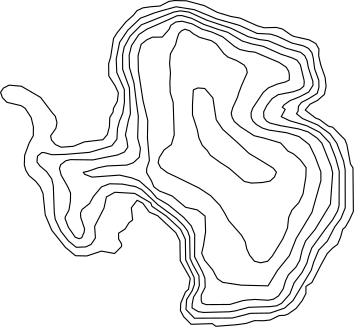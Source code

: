 <?xml version="1.0"?>
<!DOCTYPE ipe SYSTEM "ipe.dtd">
<ipe version="70218" creator="Ipe 7.2.20">
<info created="D:20200507141501" modified="D:20210616105201"/>
<ipestyle name="basic">
<symbol name="arrow/arc(spx)">
<path stroke="sym-stroke" fill="sym-stroke" pen="sym-pen">
0 0 m
-1 0.333 l
-1 -0.333 l
h
</path>
</symbol>
<symbol name="arrow/farc(spx)">
<path stroke="sym-stroke" fill="white" pen="sym-pen">
0 0 m
-1 0.333 l
-1 -0.333 l
h
</path>
</symbol>
<symbol name="arrow/ptarc(spx)">
<path stroke="sym-stroke" fill="sym-stroke" pen="sym-pen">
0 0 m
-1 0.333 l
-0.8 0 l
-1 -0.333 l
h
</path>
</symbol>
<symbol name="arrow/fptarc(spx)">
<path stroke="sym-stroke" fill="white" pen="sym-pen">
0 0 m
-1 0.333 l
-0.8 0 l
-1 -0.333 l
h
</path>
</symbol>
<symbol name="mark/circle(sx)" transformations="translations">
<path fill="sym-stroke">
0.6 0 0 0.6 0 0 e
0.4 0 0 0.4 0 0 e
</path>
</symbol>
<symbol name="mark/disk(sx)" transformations="translations">
<path fill="sym-stroke">
0.6 0 0 0.6 0 0 e
</path>
</symbol>
<symbol name="mark/fdisk(sfx)" transformations="translations">
<group>
<path fill="sym-fill">
0.5 0 0 0.5 0 0 e
</path>
<path fill="sym-stroke" fillrule="eofill">
0.6 0 0 0.6 0 0 e
0.4 0 0 0.4 0 0 e
</path>
</group>
</symbol>
<symbol name="mark/box(sx)" transformations="translations">
<path fill="sym-stroke" fillrule="eofill">
-0.6 -0.6 m
0.6 -0.6 l
0.6 0.6 l
-0.6 0.6 l
h
-0.4 -0.4 m
0.4 -0.4 l
0.4 0.4 l
-0.4 0.4 l
h
</path>
</symbol>
<symbol name="mark/square(sx)" transformations="translations">
<path fill="sym-stroke">
-0.6 -0.6 m
0.6 -0.6 l
0.6 0.6 l
-0.6 0.6 l
h
</path>
</symbol>
<symbol name="mark/fsquare(sfx)" transformations="translations">
<group>
<path fill="sym-fill">
-0.5 -0.5 m
0.5 -0.5 l
0.5 0.5 l
-0.5 0.5 l
h
</path>
<path fill="sym-stroke" fillrule="eofill">
-0.6 -0.6 m
0.6 -0.6 l
0.6 0.6 l
-0.6 0.6 l
h
-0.4 -0.4 m
0.4 -0.4 l
0.4 0.4 l
-0.4 0.4 l
h
</path>
</group>
</symbol>
<symbol name="mark/cross(sx)" transformations="translations">
<group>
<path fill="sym-stroke">
-0.43 -0.57 m
0.57 0.43 l
0.43 0.57 l
-0.57 -0.43 l
h
</path>
<path fill="sym-stroke">
-0.43 0.57 m
0.57 -0.43 l
0.43 -0.57 l
-0.57 0.43 l
h
</path>
</group>
</symbol>
<symbol name="arrow/fnormal(spx)">
<path stroke="sym-stroke" fill="white" pen="sym-pen">
0 0 m
-1 0.333 l
-1 -0.333 l
h
</path>
</symbol>
<symbol name="arrow/pointed(spx)">
<path stroke="sym-stroke" fill="sym-stroke" pen="sym-pen">
0 0 m
-1 0.333 l
-0.8 0 l
-1 -0.333 l
h
</path>
</symbol>
<symbol name="arrow/fpointed(spx)">
<path stroke="sym-stroke" fill="white" pen="sym-pen">
0 0 m
-1 0.333 l
-0.8 0 l
-1 -0.333 l
h
</path>
</symbol>
<symbol name="arrow/linear(spx)">
<path stroke="sym-stroke" pen="sym-pen">
-1 0.333 m
0 0 l
-1 -0.333 l
</path>
</symbol>
<symbol name="arrow/fdouble(spx)">
<path stroke="sym-stroke" fill="white" pen="sym-pen">
0 0 m
-1 0.333 l
-1 -0.333 l
h
-1 0 m
-2 0.333 l
-2 -0.333 l
h
</path>
</symbol>
<symbol name="arrow/double(spx)">
<path stroke="sym-stroke" fill="sym-stroke" pen="sym-pen">
0 0 m
-1 0.333 l
-1 -0.333 l
h
-1 0 m
-2 0.333 l
-2 -0.333 l
h
</path>
</symbol>
<pen name="fat" value="1.2"/>
<pen name="heavier" value="0.8"/>
<pen name="ultrafat" value="2"/>
<symbolsize name="large" value="5"/>
<symbolsize name="small" value="2"/>
<symbolsize name="tiny" value="1.1"/>
<arrowsize name="large" value="10"/>
<arrowsize name="small" value="5"/>
<arrowsize name="tiny" value="3"/>
<color name="red" value="1 0 0"/>
<color name="blue" value="0 0 1"/>
<color name="brown" value="0.647 0.165 0.165"/>
<color name="darkblue" value="0 0 0.545"/>
<color name="darkcyan" value="0 0.545 0.545"/>
<color name="darkgray" value="0.663"/>
<color name="darkgreen" value="0 0.392 0"/>
<color name="darkmagenta" value="0.545 0 0.545"/>
<color name="darkorange" value="1 0.549 0"/>
<color name="darkred" value="0.545 0 0"/>
<color name="gold" value="1 0.843 0"/>
<color name="gray" value="0.745"/>
<color name="green" value="0 1 0"/>
<color name="lightblue" value="0.678 0.847 0.902"/>
<color name="lightcyan" value="0.878 1 1"/>
<color name="lightgray" value="0.827"/>
<color name="lightgreen" value="0.565 0.933 0.565"/>
<color name="lightyellow" value="1 1 0.878"/>
<color name="navy" value="0 0 0.502"/>
<color name="orange" value="1 0.647 0"/>
<color name="pink" value="1 0.753 0.796"/>
<color name="purple" value="0.627 0.125 0.941"/>
<color name="seagreen" value="0.18 0.545 0.341"/>
<color name="turquoise" value="0.251 0.878 0.816"/>
<color name="violet" value="0.933 0.51 0.933"/>
<color name="yellow" value="1 1 0"/>
<dashstyle name="dotted" value="[1 3] 0"/>
<dashstyle name="dash dot dotted" value="[4 2 1 2 1 2] 0"/>
<dashstyle name="dash dotted" value="[4 2 1 2] 0"/>
<dashstyle name="dashed" value="[4] 0"/>
<textsize name="large" value="\large"/>
<textsize name="small" value="\small"/>
<textsize name="tiny" value="\tiny"/>
<textsize name="Huge" value="\Huge"/>
<textsize name="LARGE" value="\LARGE"/>
<textsize name="Large" value="\Large"/>
<textsize name="footnote" value="\footnotesize"/>
<textsize name="huge" value="\huge"/>
<textstyle name="center" begin="\begin{center}" end="\end{center}"/>
<textstyle name="item" begin="\begin{itemize}\item{}" end="\end{itemize}"/>
<textstyle name="itemize" begin="\begin{itemize}" end="\end{itemize}"/>
<gridsize name="10 pts (~3.5 mm)" value="10"/>
<gridsize name="14 pts (~5 mm)" value="14"/>
<gridsize name="16 pts (~6 mm)" value="16"/>
<gridsize name="20 pts (~7 mm)" value="20"/>
<gridsize name="28 pts (~10 mm)" value="28"/>
<gridsize name="32 pts (~12 mm)" value="32"/>
<gridsize name="4 pts" value="4"/>
<gridsize name="56 pts (~20 mm)" value="56"/>
<gridsize name="8 pts (~3 mm)" value="8"/>
<anglesize name="22.5 deg" value="22.5"/>
<anglesize name="30 deg" value="30"/>
<anglesize name="45 deg" value="45"/>
<anglesize name="60 deg" value="60"/>
<anglesize name="90 deg" value="90"/>
<opacity name="10%" value="0.1"/>
<opacity name="30%" value="0.3"/>
<opacity name="50%" value="0.5"/>
<opacity name="75%" value="0.75"/>
<tiling name="falling" angle="-60" step="4" width="1"/>
<tiling name="rising" angle="30" step="4" width="1"/>
</ipestyle>
<page>
<layer name="alpha"/>
<view layers="alpha" active="alpha"/>
<path layer="alpha" matrix="0.263283 0 0 0.263283 43.0437 529.829" stroke="black">
415.162 204.581 m
402.228 202.776 l
374.107 200.647 l
369.065 204.288 l
340.272 203.392 l
330.188 213.587 l
325.595 222.102 l
326.043 232.185 l
332.541 247.59 l
336.686 251.399 l
339.039 266.188 l
325.371 290.276 l
324.923 317.5 l
319.321 328.648 l
294.337 351.951 l
283.133 356.713 l
274.17 368.925 l
266.44 372.958 l
258.485 362.651 l
260.278 346.07 l
255.236 342.148 l
250.083 333.746 l
241.008 327.92 l
241.12 319.965 l
245.153 313.243 l
245.153 309.77 l
235.63 300.191 l
217.592 303.44 l
197.65 296.83 l
182.077 297.166 l
168.296 308.65 l
149.698 331.953 l
140.735 353.072 l
137.71 382.257 l
133.789 391.276 l
127.963 398.671 l
118.44 406.849 l
114.295 413.795 l
112.166 421.19 l
112.614 434.466 l
118.888 451.496 l
124.49 461.355 l
124.602 473.287 l
121.577 485.947 l
113.287 498.719 l
108.021 502.248 l
88.3026 506.953 l
82.2526 513.227 l
79.6758 520.51 l
83.485 526.336 l
91.4396 530.369 l
108.133 528.912 l
134.461 513.563 l
149.922 493.173 l
154.628 487.683 l
156.869 479.056 l
155.412 471.55 l
148.13 461.019 l
149.25 455.473 l
154.74 449.087 l
162.582 445.502 l
179.164 446.734 l
194.177 452.784 l
219.609 455.753 l
225.659 462.755 l
228.572 473.735 l
229.02 486.171 l
233.613 493.845 l
233.949 498.439 l
239.215 507.962 l
240.784 519.781 l
236.526 529.193 l
227.675 542.973 l
227.451 559.61 l
230.252 569.133 l
234.173 594.285 l
239.103 602.072 l
251.315 617.085 l
261.286 625.992 l
266.104 632.154 l
274.394 636.075 l
285.15 637.587 l
297.698 638.596 l
309.91 644.87 l
317.304 646.046 l
333.774 645.71 l
358.421 639.044 l
376.235 629.801 l
394.609 624.311 l
407.157 622.07 l
430.461 611.651 l
439.984 608.85 l
456.565 609.298 l
465.08 607.17 l
476.956 598.879 l
480.765 596.974 l
501.379 592.381 l
510.79 587.227 l
515.048 579.721 l
514.6 570.758 l
517.513 557.93 l
523.451 541.012 l
524.795 528.688 l
522.554 517.821 l
513.143 509.53 l
502.836 504.321 l
496.226 496.366 l
510.23 485.498 l
515.832 483.37 l
527.82 474.407 l
533.87 472.838 l
543.841 462.587 l
550.451 455.977 l
553.252 448.919 l
558.07 422.758 l
561.543 417.269 l
562.103 357.777 l
556.613 345.958 l
551.123 336.322 l
547.538 333.297 l
544.625 322.654 l
540.48 312.739 l
533.422 307.361 l
526.363 300.079 l
518.073 285.122 l
505.413 260.586 l
497.234 255.152 l
497.234 245.517 l
492.192 235.826 l
483.79 225.071 l
472.698 217.34 l
468.105 215.66 l
460.71 215.324 l
448.386 209.274 l
439.648 208.265 l
426.875 208.377 l
416 204.788 l
h
</path>
<path matrix="0.263283 0 0 0.263283 43.0437 529.829" stroke="black">
415.005 216.648 m
396.575 211.978 l
344.796 211.696 l
333.195 223.626 l
334.067 237.137 l
341.652 249.231 l
344.836 257.986 l
344.358 267.378 l
332.778 291.574 l
332.34 319.709 l
325.813 333.24 l
306.313 351.387 l
286.734 364.678 l
285.063 369.374 l
263.095 382.348 l
236.034 383.9 l
224.414 377.532 l
221.151 362.33 l
208.297 337.219 l
209.411 321.5 l
203.362 312.506 l
195.96 309.163 l
183.066 308.686 l
172.56 317.282 l
162.214 330.494 l
154.414 347.049 l
153.14 356.202 l
151.827 392.416 l
149.678 402.126 l
142.674 412.075 l
133.441 419.954 l
129.462 425.367 l
130.178 433.286 l
136.068 438.221 l
139.729 438.061 l
149.758 435.276 l
167.666 435.674 l
201.293 438.499 l
231.856 447.493 l
238.78 456.447 l
239.576 471.052 l
242.203 481.2 l
246.819 492.144 l
249.048 506.868 l
248.888 524.577 l
238.621 547.539 l
237.825 566.124 l
242.521 589.086 l
253.704 605.561 l
270.816 621.877 l
289.918 629.12 l
303.05 633.02 l
319.764 637.557 l
344.597 633.577 l
375.239 620.962 l
406.121 612.167 l
430.396 601.104 l
448.901 600.149 l
457.965 597.357 l
478.025 587.948 l
493.831 584.076 l
500.655 580.664 l
505.338 574.929 l
507.262 567.306 l
509.222 552.278 l
514.83 536.996 l
515.011 527.558 l
512.779 519.228 l
500.365 511.496 l
491.145 506.814 l
487.007 501.478 l
486.535 494.98 l
484.284 491.35 l
492.659 484.621 l
513.408 475.896 l
529.96 464.013 l
539.439 451.021 l
548.682 426.546 l
550.875 414.969 l
550.969 362.6 l
545.027 347.934 l
536.586 336.569 l
526.447 317.069 l
514.658 304.761 l
507.891 288.492 l
504.448 277.268 l
479.478 235.722 l
467.877 225.489 l
448.213 218.769 l
421.238 218.368 l
416 217.011 l
h
</path>
<path matrix="0.263283 0 0 0.263283 43.0437 529.829" stroke="black">
415.083 225.481 m
400.141 221.593 l
392.422 220.49 l
357.256 219.571 l
349.966 220.704 l
341.511 225.789 l
341.695 231.18 l
343.563 240.615 l
349.384 249.958 l
351.528 256.636 l
350.915 269.838 l
342.583 285.001 l
338.785 293.578 l
338.264 322.771 l
335.354 330.98 l
330.208 338.087 l
320.099 348.257 l
294.613 367.065 l
272.925 387.374 l
264.594 391.51 l
246.398 395.063 l
228.876 395.522 l
217.696 391.356 l
206.668 378.154 l
201.277 368.444 l
191.168 360.449 l
188.963 355.272 l
189.33 349.39 l
194.599 333.86 l
193.925 329.234 l
190.555 321.576 l
187.125 320.473 l
181.611 322.495 l
179.65 325.558 l
172.452 336.004 l
167.857 347.951 l
168.224 350.462 l
173.187 359.468 l
175.209 371.874 l
175.392 382.841 l
171.288 392.061 l
162.496 407.408 l
160.168 416.597 l
161.975 421.682 l
168.898 427.012 l
175.27 428.544 l
205.902 428.146 l
224.281 431.914 l
239.598 434.854 l
249.094 439.02 l
253.75 445.698 l
252.218 456.021 l
250.38 462.209 l
254.577 482.426 l
257.242 491.218 l
255.833 526.659 l
246.612 552.053 l
246.52 571.688 l
248.726 582.348 l
256.874 597.42 l
272.252 612.889 l
298.166 623.212 l
316.607 630.349 l
325.735 631.973 l
337.376 630.257 l
362.127 619.015 l
394.597 608.263 l
418.367 596.592 l
433.5 592.733 l
445.508 591.201 l
470.381 580.756 l
489.894 575.272 l
495.652 570.555 l
498.9 563.571 l
500.492 554.626 l
502.698 547.826 l
506.619 535.818 l
506.895 530.121 l
500.891 520.87 l
488.362 514.345 l
475.68 509.321 l
467.655 503.685 l
464.836 500.315 l
468.88 497.252 l
463.458 487.266 l
474.731 481.813 l
498.593 474.768 l
516.176 465.823 l
529.838 451.365 l
537.802 430.995 l
542.765 412.799 l
542.55 365.87 l
540.59 358.396 l
533.636 346.113 l
524.814 334.84 l
505.148 307.73 l
500.983 296.121 l
498.532 286.992 l
491.885 274.28 l
481.133 260.189 l
475.251 244.812 l
464.04 232.161 l
457.362 228.669 l
448.356 227.566 l
419.164 226.616 l
416 225.781 l
h
</path>
<path matrix="0.263283 0 0 0.263283 43.0437 529.829" stroke="black">
415.005 236.286 m
410.642 235.661 l
393.1 230.496 l
360.942 230.29 l
355.255 232.254 l
354.015 236.08 l
354.118 243.422 l
359.495 254.175 l
359.081 266.48 l
355.669 275.062 l
344.967 295.845 l
345.174 326.245 l
340.417 337.981 l
330.181 349.458 l
308.777 367.037 l
293.422 375.929 l
285.047 385.752 l
269.536 399.401 l
258.886 403.64 l
242.446 407.363 l
204.756 404.623 l
194.83 408.448 l
192.658 411.24 l
198.552 412.378 l
213.132 417.444 l
225.54 419.926 l
252.32 421.063 l
261.316 424.372 l
269.381 431.817 l
270.932 443.76 l
267.107 458.132 l
268.037 487.911 l
265.452 506.368 l
262.143 533.149 l
255.939 554.501 l
255.526 571.304 l
258.731 584.436 l
268.864 599.687 l
279.721 606.925 l
297.093 614.473 l
321.082 625.279 l
327.286 625.589 l
340.934 621.763 l
357.582 613.439 l
377.538 606.512 l
390.256 602.686 l
410.161 590.691 l
422.672 586.866 l
438.596 583.557 l
462.998 572.7 l
478.095 567.736 l
484.919 564.634 l
489.624 558.172 l
494.587 537.492 l
494.949 534.597 l
494.329 529.013 l
489.262 524.67 l
479.853 521.361 l
459.276 517.329 l
451.004 511.952 l
443.663 502.439 l
439.423 493.857 l
439.733 486.205 l
443.249 481.294 l
448.005 478.502 l
461.964 475.09 l
487.194 470.54 l
500.429 466.353 l
512.631 457.874 l
519.093 450.998 l
531.708 419.357 l
533.828 410.154 l
532.587 393.817 l
530.726 367.657 l
509.787 333.121 l
496.707 317.249 l
491.95 304.634 l
488.848 290.986 l
483.575 281.576 l
473.183 270.874 l
469.358 262.809 l
466.152 251.849 l
459.845 242.232 l
453.02 237.786 l
445.679 236.235 l
427.48 237.373 l
416 236.496 l
h
</path>
<path matrix="0.263283 0 0 0.263283 43.0437 529.829" stroke="black">
414.979 256.758 m
408.864 256.858 l
383.316 260.718 l
376.148 265.711 l
369.654 277.78 l
358.688 290.952 l
354.645 300.693 l
357.156 311.23 l
360.036 329.885 l
359.362 351.297 l
348.763 359.782 l
332.651 363.397 l
314.241 378.836 l
296.872 385.667 l
289.306 391.334 l
286.059 399.298 l
279.32 410.846 l
279.504 416.391 l
283.179 427.48 l
280.514 458.357 l
280.974 482.128 l
274.572 508.747 l
268.078 550.284 l
267.741 570.93 l
271.876 586.216 l
279.381 592.22 l
287.284 595.957 l
300.824 596.08 l
310.136 606.709 l
312.525 612.223 l
319.387 616.756 l
327.903 617.767 l
341.687 614.153 l
355.227 606.893 l
368.355 603.033 l
383.538 596.402 l
399.593 583.313 l
406.748 579.125 l
418.788 576.444 l
427.12 575.587 l
460.601 561.404 l
470.281 554.849 l
473.712 549.273 l
474.57 544.005 l
474.447 537.358 l
469.485 534.846 l
458.028 531.844 l
446.112 526.82 l
438.791 520.418 l
424.425 498.853 l
422.219 492.543 l
422.464 486.171 l
424.915 481.086 l
429.387 476.614 l
437.474 471.774 l
446.174 469.017 l
471.139 465.249 l
487.864 460.011 l
501.863 448.953 l
509.644 432.932 l
517.608 411.857 l
517.731 399.941 l
505.447 356.413 l
483.882 320.665 l
474.6 297.201 l
458.335 277.106 l
445.469 255.97 l
416 256.685 l
h
</path>
<path matrix="0.263283 0 0 0.263283 43.0437 529.829" stroke="black">
415.804 308.9 m
414.285 316.022 l
409.219 325.017 l
391.692 345.077 l
386.005 355.624 l
379.698 365.912 l
366.669 379.458 l
350.849 389.798 l
318.175 405.773 l
307.731 410.633 l
298.529 417.561 l
295.168 424.23 l
296.616 431.261 l
303.285 441.808 l
313.211 449.149 l
317.141 462.385 l
315.693 506.692 l
311.66 520.34 l
311.195 534.3 l
312.022 547.121 l
310.782 560.15 l
311.919 573.178 l
318.847 585.431 l
321.225 594.427 l
323.396 600.838 l
327.015 604.663 l
331.772 606.835 l
338.183 604.767 l
343.146 600.631 l
351.883 595.719 l
368.22 591.066 l
374.735 586.723 l
384.868 573.643 l
390.348 568.887 l
402.446 564.027 l
412.786 557.823 l
415.888 553.015 l
417.025 547.535 l
409.115 529.595 l
405.238 519.306 l
403.583 513.619 l
397.173 499.66 l
395.001 491.905 l
396.345 486.373 l
399.344 480.583 l
407.569 473.487 l
426.319 461.242 l
440.477 457.798 l
462.671 451.293 l
472.62 440.196 l
480.273 436.37 l
489.457 428.334 l
497.492 417.62 l
497.11 404.992 l
493.283 381.651 l
487.543 369.788 l
478.032 359.45 l
473.585 349.316 l
472.034 335.047 l
465.675 320.261 l
451.199 296.686 l
444.995 289.654 l
435.276 287.483 l
426.59 289.758 l
420.282 297.823 l
416.353 306.302 l
416 307.961 l
h
</path>
<path matrix="0.263283 0 0 0.263283 43.0437 529.829" stroke="black">
415.08 398.191 m
412.903 398.755 l
392.24 416.739 l
380.378 424.392 l
366.602 434.341 l
362.393 440.846 l
355.505 448.117 l
350.913 458.066 l
348.617 469.545 l
342.112 489.826 l
342.112 503.984 l
343.26 523.882 l
349.383 526.56 l
358.949 525.795 l
370.046 512.785 l
372.342 497.479 l
374.638 482.938 l
383.439 469.928 l
405.25 450.413 l
419.408 437.02 l
438.541 425.54 l
452.699 416.739 l
456.908 411.382 l
454.229 404.877 l
448.107 399.137 l
437.393 397.224 l
422.852 396.459 l
416 398.04 l
h
</path>
</page>
</ipe>
